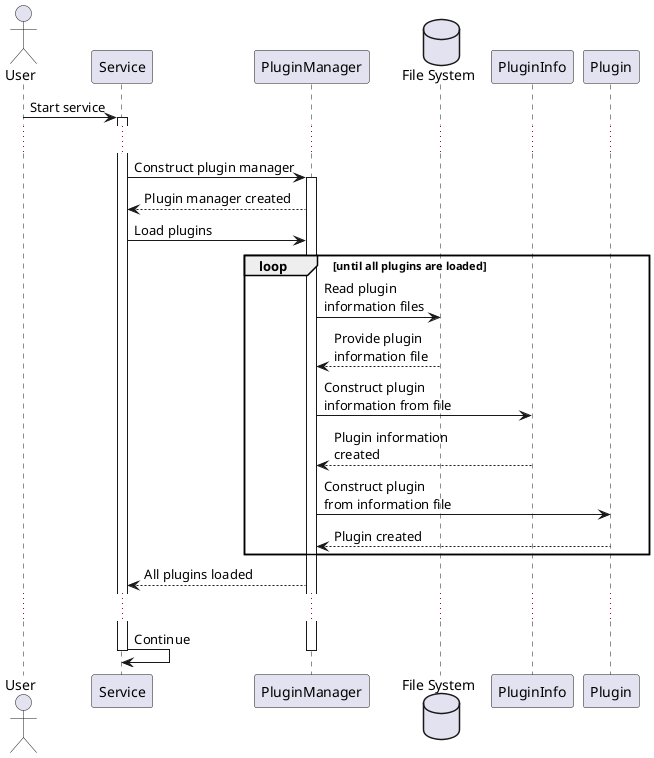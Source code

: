 @startuml

actor User
participant Service
participant PluginManager
database "File System" as fs
participant PluginInfo
participant Plugin

User -> Service : Start service
activate Service
...
Service -> PluginManager : Construct plugin manager
activate PluginManager
PluginManager --> Service : Plugin manager created
Service -> PluginManager : Load plugins
loop until all plugins are loaded
PluginManager -> fs : Read plugin\ninformation files
fs --> PluginManager : Provide plugin\ninformation file
PluginManager -> PluginInfo : Construct plugin\ninformation from file
PluginInfo --> PluginManager : Plugin information\ncreated
PluginManager -> Plugin : Construct plugin\nfrom information file
Plugin --> PluginManager : Plugin created
end
PluginManager --> Service : All plugins loaded
...
Service -> Service : Continue
deactivate PluginManager
deactivate Service

@enduml
